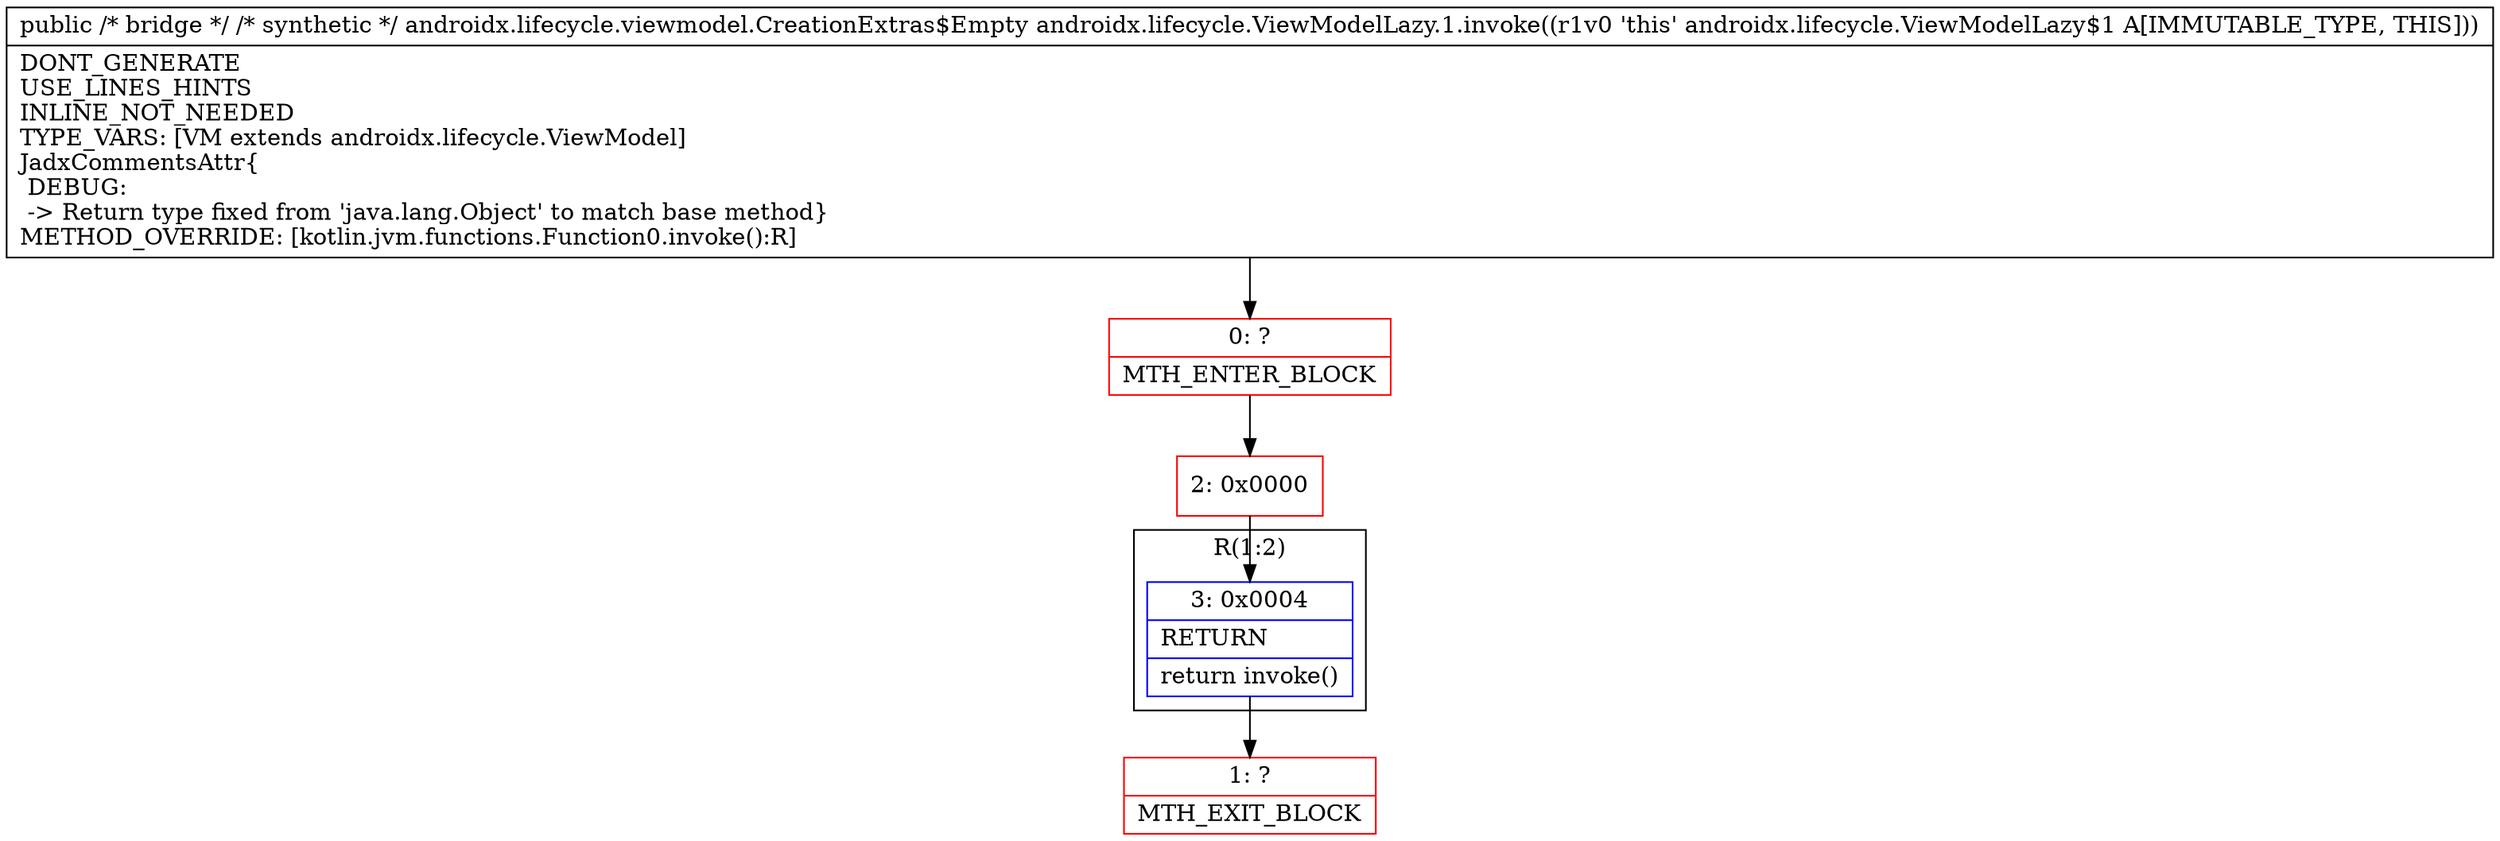 digraph "CFG forandroidx.lifecycle.ViewModelLazy.1.invoke()Ljava\/lang\/Object;" {
subgraph cluster_Region_1871382339 {
label = "R(1:2)";
node [shape=record,color=blue];
Node_3 [shape=record,label="{3\:\ 0x0004|RETURN\l|return invoke()\l}"];
}
Node_0 [shape=record,color=red,label="{0\:\ ?|MTH_ENTER_BLOCK\l}"];
Node_2 [shape=record,color=red,label="{2\:\ 0x0000}"];
Node_1 [shape=record,color=red,label="{1\:\ ?|MTH_EXIT_BLOCK\l}"];
MethodNode[shape=record,label="{public \/* bridge *\/ \/* synthetic *\/ androidx.lifecycle.viewmodel.CreationExtras$Empty androidx.lifecycle.ViewModelLazy.1.invoke((r1v0 'this' androidx.lifecycle.ViewModelLazy$1 A[IMMUTABLE_TYPE, THIS]))  | DONT_GENERATE\lUSE_LINES_HINTS\lINLINE_NOT_NEEDED\lTYPE_VARS: [VM extends androidx.lifecycle.ViewModel]\lJadxCommentsAttr\{\l DEBUG: \l \-\> Return type fixed from 'java.lang.Object' to match base method\}\lMETHOD_OVERRIDE: [kotlin.jvm.functions.Function0.invoke():R]\l}"];
MethodNode -> Node_0;Node_3 -> Node_1;
Node_0 -> Node_2;
Node_2 -> Node_3;
}

